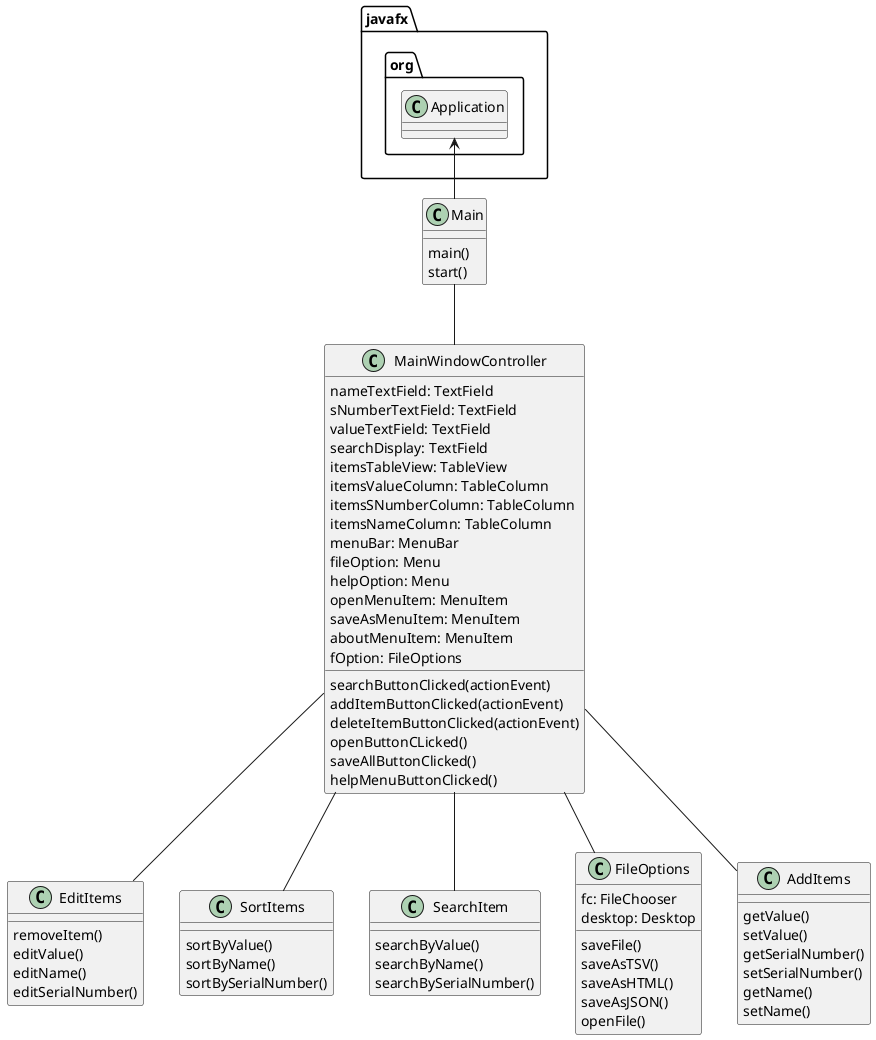 @startuml

javafx.org.Application <-- Main
Main -- MainWindowController
MainWindowController -- EditItems
MainWindowController -- SortItems
MainWindowController -- SearchItem
MainWindowController -- FileOptions
MainWindowController -- AddItems

class Main{
    main()
    start()
}

class MainWindowController{
    nameTextField: TextField
    sNumberTextField: TextField
    valueTextField: TextField
    searchDisplay: TextField
    itemsTableView: TableView
    itemsValueColumn: TableColumn
    itemsSNumberColumn: TableColumn
    itemsNameColumn: TableColumn
    menuBar: MenuBar
    fileOption: Menu
    helpOption: Menu
    openMenuItem: MenuItem
    saveAsMenuItem: MenuItem
    aboutMenuItem: MenuItem
    fOption: FileOptions

    searchButtonClicked(actionEvent)
    addItemButtonClicked(actionEvent)
    deleteItemButtonClicked(actionEvent)
    openButtonCLicked()
    saveAllButtonClicked()
    helpMenuButtonClicked()
}

class AddItems{
    getValue()
    setValue()
    getSerialNumber()
    setSerialNumber()
    getName()
    setName()
}

class EditItems {
    removeItem()
    editValue()
    editName()
    editSerialNumber()
}

class SortItems{
    sortByValue()
    sortByName()
    sortBySerialNumber()
}

class SearchItem{
    searchByValue()
    searchByName()
    searchBySerialNumber()
}

class FileOptions{
    fc: FileChooser
    desktop: Desktop

    saveFile()
    saveAsTSV()
    saveAsHTML()
    saveAsJSON()
    openFile()
}


@enduml